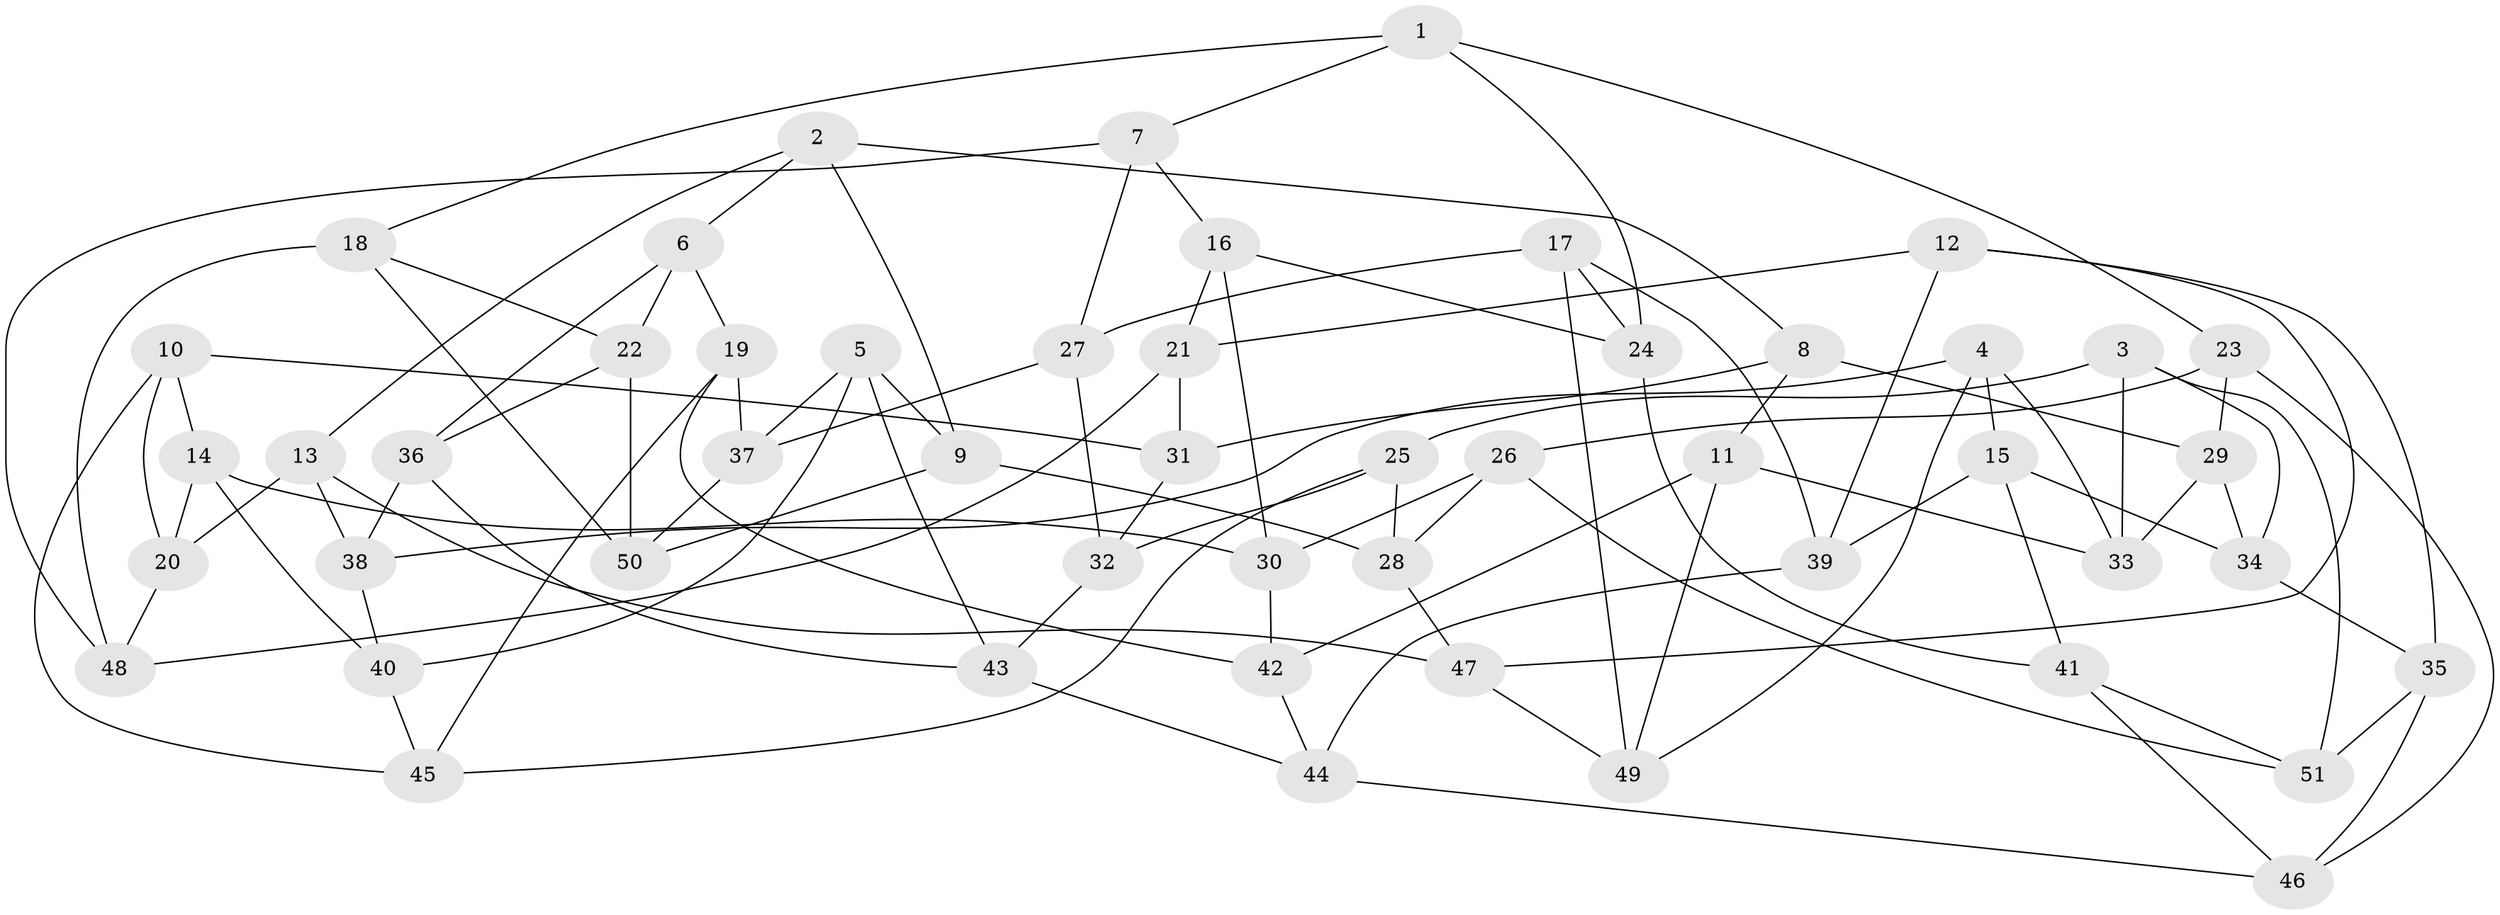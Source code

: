 // Generated by graph-tools (version 1.1) at 2025/11/02/27/25 16:11:43]
// undirected, 51 vertices, 102 edges
graph export_dot {
graph [start="1"]
  node [color=gray90,style=filled];
  1;
  2;
  3;
  4;
  5;
  6;
  7;
  8;
  9;
  10;
  11;
  12;
  13;
  14;
  15;
  16;
  17;
  18;
  19;
  20;
  21;
  22;
  23;
  24;
  25;
  26;
  27;
  28;
  29;
  30;
  31;
  32;
  33;
  34;
  35;
  36;
  37;
  38;
  39;
  40;
  41;
  42;
  43;
  44;
  45;
  46;
  47;
  48;
  49;
  50;
  51;
  1 -- 7;
  1 -- 23;
  1 -- 24;
  1 -- 18;
  2 -- 13;
  2 -- 8;
  2 -- 9;
  2 -- 6;
  3 -- 51;
  3 -- 33;
  3 -- 25;
  3 -- 34;
  4 -- 33;
  4 -- 49;
  4 -- 15;
  4 -- 38;
  5 -- 40;
  5 -- 37;
  5 -- 9;
  5 -- 43;
  6 -- 19;
  6 -- 36;
  6 -- 22;
  7 -- 48;
  7 -- 27;
  7 -- 16;
  8 -- 29;
  8 -- 31;
  8 -- 11;
  9 -- 28;
  9 -- 50;
  10 -- 20;
  10 -- 31;
  10 -- 45;
  10 -- 14;
  11 -- 42;
  11 -- 49;
  11 -- 33;
  12 -- 21;
  12 -- 47;
  12 -- 39;
  12 -- 35;
  13 -- 20;
  13 -- 38;
  13 -- 47;
  14 -- 30;
  14 -- 40;
  14 -- 20;
  15 -- 41;
  15 -- 34;
  15 -- 39;
  16 -- 30;
  16 -- 21;
  16 -- 24;
  17 -- 49;
  17 -- 27;
  17 -- 39;
  17 -- 24;
  18 -- 22;
  18 -- 50;
  18 -- 48;
  19 -- 45;
  19 -- 37;
  19 -- 42;
  20 -- 48;
  21 -- 48;
  21 -- 31;
  22 -- 50;
  22 -- 36;
  23 -- 26;
  23 -- 29;
  23 -- 46;
  24 -- 41;
  25 -- 32;
  25 -- 45;
  25 -- 28;
  26 -- 28;
  26 -- 30;
  26 -- 51;
  27 -- 37;
  27 -- 32;
  28 -- 47;
  29 -- 34;
  29 -- 33;
  30 -- 42;
  31 -- 32;
  32 -- 43;
  34 -- 35;
  35 -- 51;
  35 -- 46;
  36 -- 43;
  36 -- 38;
  37 -- 50;
  38 -- 40;
  39 -- 44;
  40 -- 45;
  41 -- 51;
  41 -- 46;
  42 -- 44;
  43 -- 44;
  44 -- 46;
  47 -- 49;
}
